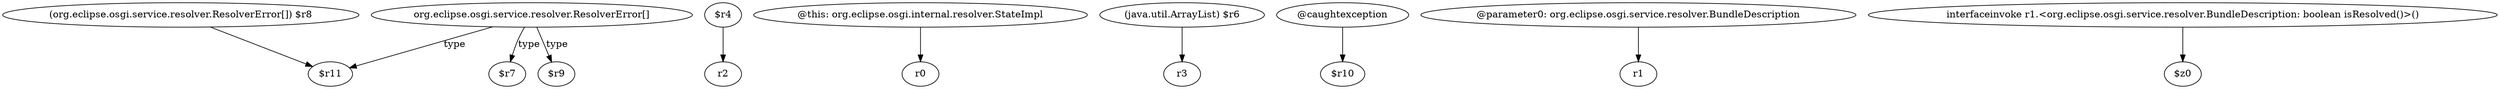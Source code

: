 digraph g {
0[label="org.eclipse.osgi.service.resolver.ResolverError[]"]
1[label="$r9"]
0->1[label="type"]
2[label="(org.eclipse.osgi.service.resolver.ResolverError[]) $r8"]
3[label="$r11"]
2->3[label=""]
4[label="$r4"]
5[label="r2"]
4->5[label=""]
6[label="@this: org.eclipse.osgi.internal.resolver.StateImpl"]
7[label="r0"]
6->7[label=""]
0->3[label="type"]
8[label="$r7"]
0->8[label="type"]
9[label="(java.util.ArrayList) $r6"]
10[label="r3"]
9->10[label=""]
11[label="@caughtexception"]
12[label="$r10"]
11->12[label=""]
13[label="@parameter0: org.eclipse.osgi.service.resolver.BundleDescription"]
14[label="r1"]
13->14[label=""]
15[label="interfaceinvoke r1.<org.eclipse.osgi.service.resolver.BundleDescription: boolean isResolved()>()"]
16[label="$z0"]
15->16[label=""]
}